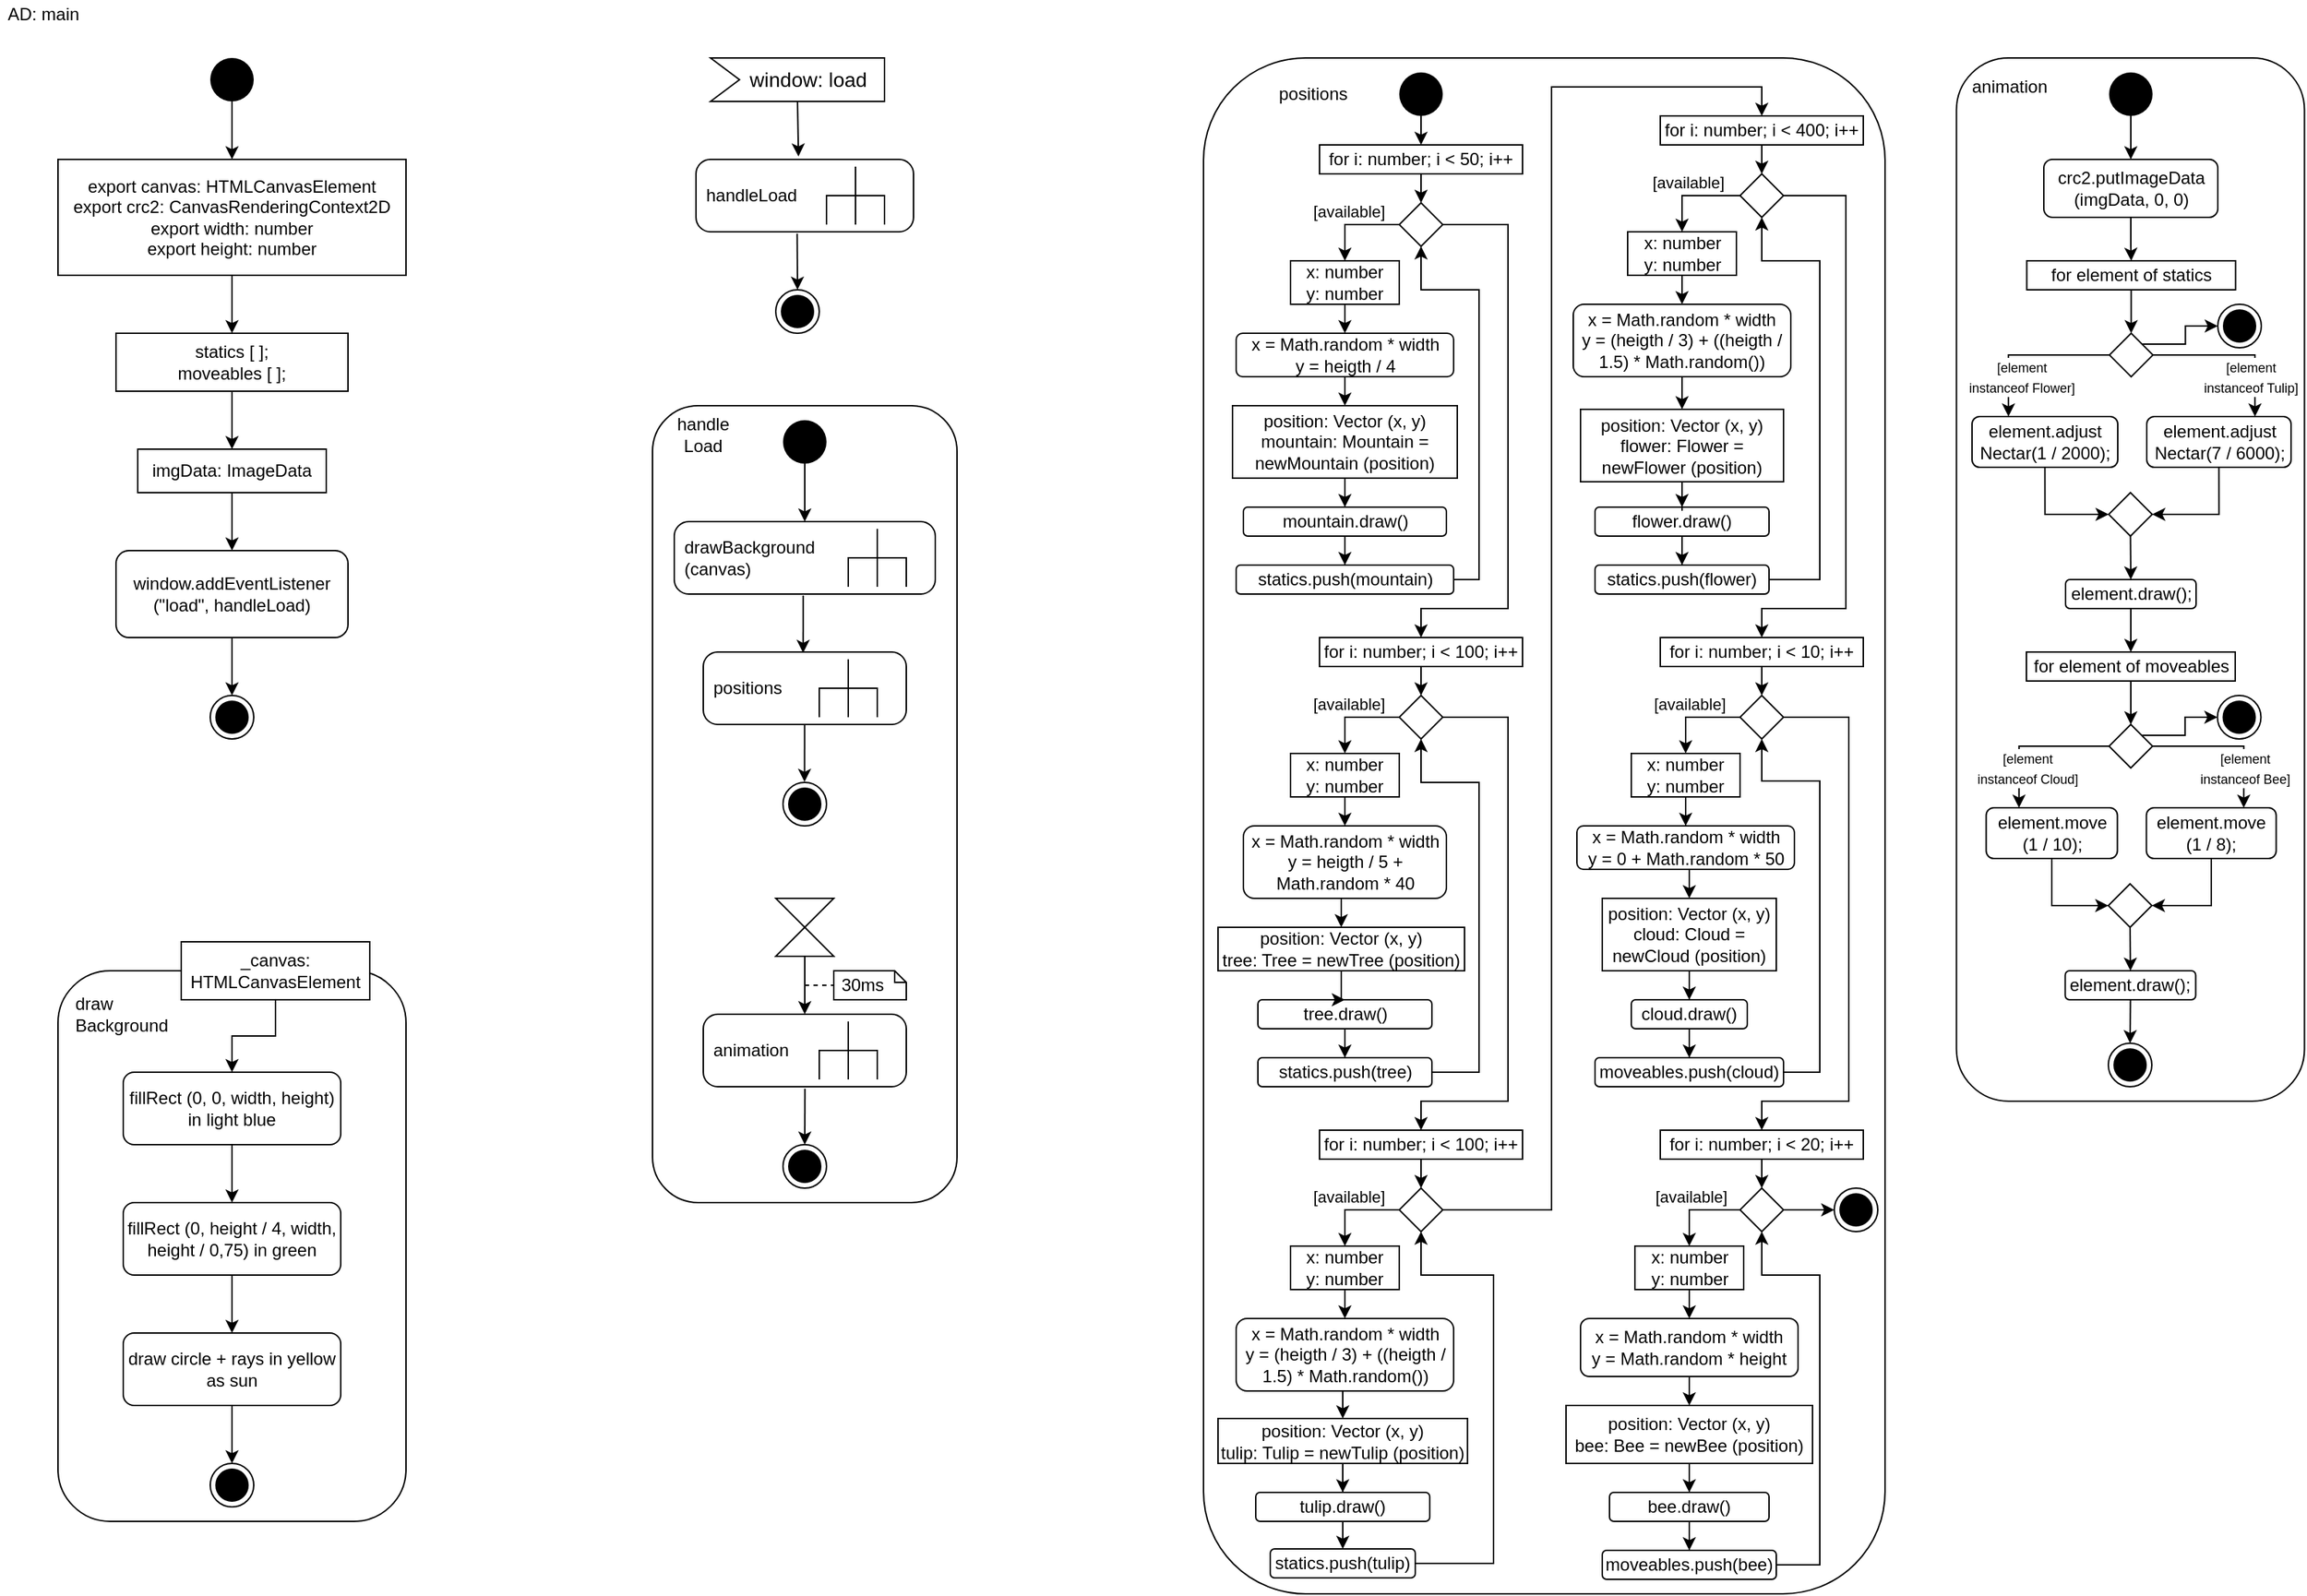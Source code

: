 <mxfile version="14.5.1" type="device"><diagram id="Q6e2PCBhqU5cUqCVWgsQ" name="AD: main"><mxGraphModel dx="2528" dy="1184" grid="1" gridSize="10" guides="1" tooltips="1" connect="1" arrows="1" fold="1" page="1" pageScale="1" pageWidth="827" pageHeight="1169" math="0" shadow="0"><root><mxCell id="0"/><mxCell id="1" parent="0"/><mxCell id="smz2KK4vmVbfkufSguWA-39" value="" style="rounded=1;whiteSpace=wrap;html=1;" parent="1" vertex="1"><mxGeometry x="80" y="710" width="240" height="380" as="geometry"/></mxCell><mxCell id="smz2KK4vmVbfkufSguWA-35" value="" style="rounded=1;whiteSpace=wrap;html=1;" parent="1" vertex="1"><mxGeometry x="490" y="320" width="210" height="550" as="geometry"/></mxCell><mxCell id="smz2KK4vmVbfkufSguWA-4" style="edgeStyle=orthogonalEdgeStyle;rounded=0;orthogonalLoop=1;jettySize=auto;html=1;exitX=0;exitY=0;exitDx=60;exitDy=30;exitPerimeter=0;entryX=0.471;entryY=-0.04;entryDx=0;entryDy=0;entryPerimeter=0;" parent="1" source="smz2KK4vmVbfkufSguWA-1" target="smz2KK4vmVbfkufSguWA-3" edge="1"><mxGeometry relative="1" as="geometry"/></mxCell><mxCell id="smz2KK4vmVbfkufSguWA-1" value="window: load" style="html=1;shape=mxgraph.infographic.ribbonSimple;notch1=20;notch2=0;align=center;verticalAlign=middle;fontSize=14;fontStyle=0;fillColor=#FFFFFF;flipH=0;spacingRight=0;spacingLeft=14;" parent="1" vertex="1"><mxGeometry x="530" y="80" width="120" height="30" as="geometry"/></mxCell><mxCell id="smz2KK4vmVbfkufSguWA-2" value="AD: main" style="text;html=1;strokeColor=none;fillColor=none;align=center;verticalAlign=middle;whiteSpace=wrap;rounded=0;" parent="1" vertex="1"><mxGeometry x="40" y="40" width="60" height="20" as="geometry"/></mxCell><mxCell id="smz2KK4vmVbfkufSguWA-3" value="handleLoad" style="shape=mxgraph.uml25.behaviorAction;html=1;rounded=1;absoluteArcSize=1;arcSize=10;align=left;spacingLeft=5;" parent="1" vertex="1"><mxGeometry x="520" y="150" width="150" height="50" as="geometry"/></mxCell><mxCell id="smz2KK4vmVbfkufSguWA-5" value="" style="ellipse;html=1;shape=endState;fillColor=#000000;strokeColor=#000000;" parent="1" vertex="1"><mxGeometry x="575" y="240" width="30" height="30" as="geometry"/></mxCell><mxCell id="smz2KK4vmVbfkufSguWA-10" style="edgeStyle=orthogonalEdgeStyle;rounded=0;orthogonalLoop=1;jettySize=auto;html=1;exitX=0.5;exitY=1;exitDx=0;exitDy=0;" parent="1" source="smz2KK4vmVbfkufSguWA-6" target="smz2KK4vmVbfkufSguWA-9" edge="1"><mxGeometry relative="1" as="geometry"/></mxCell><mxCell id="smz2KK4vmVbfkufSguWA-6" value="" style="ellipse;fillColor=#000000;strokeColor=none;" parent="1" vertex="1"><mxGeometry x="185" y="80" width="30" height="30" as="geometry"/></mxCell><mxCell id="smz2KK4vmVbfkufSguWA-7" value="" style="ellipse;html=1;shape=endState;fillColor=#000000;strokeColor=#000000;" parent="1" vertex="1"><mxGeometry x="580" y="580" width="30" height="30" as="geometry"/></mxCell><mxCell id="smz2KK4vmVbfkufSguWA-8" value="" style="endArrow=classic;html=1;exitX=0.465;exitY=1.024;exitDx=0;exitDy=0;exitPerimeter=0;entryX=0.5;entryY=0;entryDx=0;entryDy=0;" parent="1" source="smz2KK4vmVbfkufSguWA-3" target="smz2KK4vmVbfkufSguWA-5" edge="1"><mxGeometry width="50" height="50" relative="1" as="geometry"><mxPoint x="580" y="310" as="sourcePoint"/><mxPoint x="630" y="260" as="targetPoint"/></mxGeometry></mxCell><mxCell id="smz2KK4vmVbfkufSguWA-12" style="edgeStyle=orthogonalEdgeStyle;rounded=0;orthogonalLoop=1;jettySize=auto;html=1;exitX=0.5;exitY=1;exitDx=0;exitDy=0;entryX=0.5;entryY=0;entryDx=0;entryDy=0;" parent="1" source="smz2KK4vmVbfkufSguWA-9" target="smz2KK4vmVbfkufSguWA-11" edge="1"><mxGeometry relative="1" as="geometry"/></mxCell><mxCell id="smz2KK4vmVbfkufSguWA-9" value="export canvas: HTMLCanvasElement&lt;br&gt;export crc2:&amp;nbsp;CanvasRenderingContext2D&lt;br&gt;export width: number&lt;br&gt;export height: number" style="rounded=0;whiteSpace=wrap;html=1;" parent="1" vertex="1"><mxGeometry x="80" y="150" width="240" height="80" as="geometry"/></mxCell><mxCell id="smz2KK4vmVbfkufSguWA-14" style="edgeStyle=orthogonalEdgeStyle;rounded=0;orthogonalLoop=1;jettySize=auto;html=1;exitX=0.5;exitY=1;exitDx=0;exitDy=0;" parent="1" source="smz2KK4vmVbfkufSguWA-11" target="smz2KK4vmVbfkufSguWA-13" edge="1"><mxGeometry relative="1" as="geometry"/></mxCell><mxCell id="smz2KK4vmVbfkufSguWA-11" value="statics [ ];&lt;br&gt;moveables [ ];" style="rounded=0;whiteSpace=wrap;html=1;" parent="1" vertex="1"><mxGeometry x="120" y="270" width="160" height="40" as="geometry"/></mxCell><mxCell id="smz2KK4vmVbfkufSguWA-16" style="edgeStyle=orthogonalEdgeStyle;rounded=0;orthogonalLoop=1;jettySize=auto;html=1;exitX=0.5;exitY=1;exitDx=0;exitDy=0;entryX=0.5;entryY=0;entryDx=0;entryDy=0;" parent="1" source="smz2KK4vmVbfkufSguWA-13" target="smz2KK4vmVbfkufSguWA-15" edge="1"><mxGeometry relative="1" as="geometry"/></mxCell><mxCell id="smz2KK4vmVbfkufSguWA-13" value="imgData: ImageData" style="rounded=0;whiteSpace=wrap;html=1;" parent="1" vertex="1"><mxGeometry x="135" y="350" width="130" height="30" as="geometry"/></mxCell><mxCell id="smz2KK4vmVbfkufSguWA-18" style="edgeStyle=orthogonalEdgeStyle;rounded=0;orthogonalLoop=1;jettySize=auto;html=1;exitX=0.5;exitY=1;exitDx=0;exitDy=0;entryX=0.5;entryY=0;entryDx=0;entryDy=0;" parent="1" source="smz2KK4vmVbfkufSguWA-15" target="smz2KK4vmVbfkufSguWA-17" edge="1"><mxGeometry relative="1" as="geometry"/></mxCell><mxCell id="smz2KK4vmVbfkufSguWA-15" value="window.addEventListener &lt;br&gt;(&quot;load&quot;, handleLoad)" style="rounded=1;whiteSpace=wrap;html=1;" parent="1" vertex="1"><mxGeometry x="120" y="420" width="160" height="60" as="geometry"/></mxCell><mxCell id="smz2KK4vmVbfkufSguWA-17" value="" style="ellipse;html=1;shape=endState;fillColor=#000000;strokeColor=#000000;" parent="1" vertex="1"><mxGeometry x="185" y="520" width="30" height="30" as="geometry"/></mxCell><mxCell id="smz2KK4vmVbfkufSguWA-21" style="edgeStyle=orthogonalEdgeStyle;rounded=0;orthogonalLoop=1;jettySize=auto;html=1;exitX=0.5;exitY=1;exitDx=0;exitDy=0;" parent="1" source="smz2KK4vmVbfkufSguWA-19" target="smz2KK4vmVbfkufSguWA-20" edge="1"><mxGeometry relative="1" as="geometry"/></mxCell><mxCell id="smz2KK4vmVbfkufSguWA-19" value="" style="ellipse;fillColor=#000000;strokeColor=none;" parent="1" vertex="1"><mxGeometry x="580" y="330" width="30" height="30" as="geometry"/></mxCell><mxCell id="smz2KK4vmVbfkufSguWA-20" value="drawBackground&lt;br&gt;(canvas)" style="shape=mxgraph.uml25.behaviorAction;html=1;rounded=1;absoluteArcSize=1;arcSize=10;align=left;spacingLeft=5;" parent="1" vertex="1"><mxGeometry x="505" y="400" width="180" height="50" as="geometry"/></mxCell><mxCell id="smz2KK4vmVbfkufSguWA-22" value="positions" style="shape=mxgraph.uml25.behaviorAction;html=1;rounded=1;absoluteArcSize=1;arcSize=10;align=left;spacingLeft=5;" parent="1" vertex="1"><mxGeometry x="525" y="490" width="140" height="50" as="geometry"/></mxCell><mxCell id="smz2KK4vmVbfkufSguWA-23" value="" style="endArrow=classic;html=1;exitX=0.494;exitY=1.02;exitDx=0;exitDy=0;exitPerimeter=0;entryX=0.492;entryY=0.013;entryDx=0;entryDy=0;entryPerimeter=0;" parent="1" source="smz2KK4vmVbfkufSguWA-20" target="smz2KK4vmVbfkufSguWA-22" edge="1"><mxGeometry width="50" height="50" relative="1" as="geometry"><mxPoint x="594.33" y="465" as="sourcePoint"/><mxPoint x="594.33" y="485" as="targetPoint"/></mxGeometry></mxCell><mxCell id="smz2KK4vmVbfkufSguWA-25" value="" style="endArrow=classic;html=1;exitX=0.494;exitY=1.02;exitDx=0;exitDy=0;exitPerimeter=0;entryX=0.492;entryY=0.013;entryDx=0;entryDy=0;entryPerimeter=0;" parent="1" edge="1"><mxGeometry width="50" height="50" relative="1" as="geometry"><mxPoint x="594.88" y="540" as="sourcePoint"/><mxPoint x="594.84" y="579.65" as="targetPoint"/></mxGeometry></mxCell><mxCell id="smz2KK4vmVbfkufSguWA-28" style="edgeStyle=orthogonalEdgeStyle;rounded=0;orthogonalLoop=1;jettySize=auto;html=1;exitX=0.5;exitY=1;exitDx=0;exitDy=0;" parent="1" source="smz2KK4vmVbfkufSguWA-26" target="smz2KK4vmVbfkufSguWA-27" edge="1"><mxGeometry relative="1" as="geometry"/></mxCell><mxCell id="smz2KK4vmVbfkufSguWA-26" value="" style="shape=collate;whiteSpace=wrap;html=1;" parent="1" vertex="1"><mxGeometry x="575" y="660" width="40" height="40" as="geometry"/></mxCell><mxCell id="smz2KK4vmVbfkufSguWA-27" value="animation" style="shape=mxgraph.uml25.behaviorAction;html=1;rounded=1;absoluteArcSize=1;arcSize=10;align=left;spacingLeft=5;" parent="1" vertex="1"><mxGeometry x="525" y="740" width="140" height="50" as="geometry"/></mxCell><mxCell id="smz2KK4vmVbfkufSguWA-29" value="" style="shape=note2;boundedLbl=1;whiteSpace=wrap;html=1;size=8;verticalAlign=top;align=center;" parent="1" vertex="1"><mxGeometry x="615" y="710" width="50" height="20" as="geometry"/></mxCell><mxCell id="smz2KK4vmVbfkufSguWA-31" value="30ms" style="text;html=1;strokeColor=none;fillColor=none;align=center;verticalAlign=middle;whiteSpace=wrap;rounded=0;" parent="1" vertex="1"><mxGeometry x="615" y="710" width="40" height="20" as="geometry"/></mxCell><mxCell id="smz2KK4vmVbfkufSguWA-32" value="" style="endArrow=none;dashed=1;html=1;entryX=0;entryY=0.5;entryDx=0;entryDy=0;" parent="1" target="smz2KK4vmVbfkufSguWA-31" edge="1"><mxGeometry width="50" height="50" relative="1" as="geometry"><mxPoint x="595" y="720" as="sourcePoint"/><mxPoint x="675" y="760" as="targetPoint"/></mxGeometry></mxCell><mxCell id="smz2KK4vmVbfkufSguWA-33" value="" style="ellipse;html=1;shape=endState;fillColor=#000000;strokeColor=#000000;" parent="1" vertex="1"><mxGeometry x="580" y="830" width="30" height="30" as="geometry"/></mxCell><mxCell id="smz2KK4vmVbfkufSguWA-34" value="" style="endArrow=classic;html=1;entryX=0.5;entryY=0;entryDx=0;entryDy=0;exitX=0.501;exitY=1.028;exitDx=0;exitDy=0;exitPerimeter=0;" parent="1" source="smz2KK4vmVbfkufSguWA-27" target="smz2KK4vmVbfkufSguWA-33" edge="1"><mxGeometry width="50" height="50" relative="1" as="geometry"><mxPoint x="620" y="820" as="sourcePoint"/><mxPoint x="670" y="770" as="targetPoint"/></mxGeometry></mxCell><mxCell id="smz2KK4vmVbfkufSguWA-36" value="handle&lt;br&gt;Load" style="text;html=1;strokeColor=none;fillColor=none;align=center;verticalAlign=middle;whiteSpace=wrap;rounded=0;" parent="1" vertex="1"><mxGeometry x="505" y="330" width="40" height="20" as="geometry"/></mxCell><mxCell id="smz2KK4vmVbfkufSguWA-46" style="edgeStyle=orthogonalEdgeStyle;rounded=0;orthogonalLoop=1;jettySize=auto;html=1;exitX=0.5;exitY=1;exitDx=0;exitDy=0;entryX=0.5;entryY=0;entryDx=0;entryDy=0;" parent="1" source="smz2KK4vmVbfkufSguWA-37" target="smz2KK4vmVbfkufSguWA-43" edge="1"><mxGeometry relative="1" as="geometry"/></mxCell><mxCell id="smz2KK4vmVbfkufSguWA-37" value="_canvas: HTMLCanvasElement" style="rounded=0;whiteSpace=wrap;html=1;" parent="1" vertex="1"><mxGeometry x="165" y="690" width="130" height="40" as="geometry"/></mxCell><mxCell id="smz2KK4vmVbfkufSguWA-40" value="draw&lt;br&gt;Background" style="text;html=1;strokeColor=none;fillColor=none;align=left;verticalAlign=middle;whiteSpace=wrap;rounded=0;" parent="1" vertex="1"><mxGeometry x="90" y="730" width="40" height="20" as="geometry"/></mxCell><mxCell id="smz2KK4vmVbfkufSguWA-42" style="edgeStyle=orthogonalEdgeStyle;rounded=0;orthogonalLoop=1;jettySize=auto;html=1;exitX=0.5;exitY=1;exitDx=0;exitDy=0;" parent="1" source="smz2KK4vmVbfkufSguWA-40" target="smz2KK4vmVbfkufSguWA-40" edge="1"><mxGeometry relative="1" as="geometry"/></mxCell><mxCell id="smz2KK4vmVbfkufSguWA-47" style="edgeStyle=orthogonalEdgeStyle;rounded=0;orthogonalLoop=1;jettySize=auto;html=1;exitX=0.5;exitY=1;exitDx=0;exitDy=0;" parent="1" source="smz2KK4vmVbfkufSguWA-43" target="smz2KK4vmVbfkufSguWA-44" edge="1"><mxGeometry relative="1" as="geometry"/></mxCell><mxCell id="smz2KK4vmVbfkufSguWA-43" value="fillRect (0, 0, width, height) in light blue" style="rounded=1;whiteSpace=wrap;html=1;" parent="1" vertex="1"><mxGeometry x="125" y="780" width="150" height="50" as="geometry"/></mxCell><mxCell id="smz2KK4vmVbfkufSguWA-48" style="edgeStyle=orthogonalEdgeStyle;rounded=0;orthogonalLoop=1;jettySize=auto;html=1;exitX=0.5;exitY=1;exitDx=0;exitDy=0;" parent="1" source="smz2KK4vmVbfkufSguWA-44" target="smz2KK4vmVbfkufSguWA-45" edge="1"><mxGeometry relative="1" as="geometry"/></mxCell><mxCell id="smz2KK4vmVbfkufSguWA-44" value="fillRect (0, height / 4, width, height / 0,75) in green" style="rounded=1;whiteSpace=wrap;html=1;" parent="1" vertex="1"><mxGeometry x="125" y="870" width="150" height="50" as="geometry"/></mxCell><mxCell id="smz2KK4vmVbfkufSguWA-50" style="edgeStyle=orthogonalEdgeStyle;rounded=0;orthogonalLoop=1;jettySize=auto;html=1;exitX=0.5;exitY=1;exitDx=0;exitDy=0;entryX=0.5;entryY=0;entryDx=0;entryDy=0;" parent="1" source="smz2KK4vmVbfkufSguWA-45" target="smz2KK4vmVbfkufSguWA-49" edge="1"><mxGeometry relative="1" as="geometry"/></mxCell><mxCell id="smz2KK4vmVbfkufSguWA-45" value="draw circle + rays in yellow as sun" style="rounded=1;whiteSpace=wrap;html=1;" parent="1" vertex="1"><mxGeometry x="125" y="960" width="150" height="50" as="geometry"/></mxCell><mxCell id="smz2KK4vmVbfkufSguWA-49" value="" style="ellipse;html=1;shape=endState;fillColor=#000000;strokeColor=#000000;" parent="1" vertex="1"><mxGeometry x="185" y="1050" width="30" height="30" as="geometry"/></mxCell><mxCell id="smz2KK4vmVbfkufSguWA-51" value="" style="rounded=1;whiteSpace=wrap;html=1;fillColor=none;" parent="1" vertex="1"><mxGeometry x="870" y="80" width="470" height="1060" as="geometry"/></mxCell><mxCell id="smz2KK4vmVbfkufSguWA-52" value="positions" style="text;html=1;strokeColor=none;fillColor=none;align=left;verticalAlign=middle;whiteSpace=wrap;rounded=0;" parent="1" vertex="1"><mxGeometry x="920" y="95" width="40" height="20" as="geometry"/></mxCell><mxCell id="smz2KK4vmVbfkufSguWA-55" style="edgeStyle=orthogonalEdgeStyle;rounded=0;orthogonalLoop=1;jettySize=auto;html=1;exitX=0.5;exitY=1;exitDx=0;exitDy=0;entryX=0.5;entryY=0;entryDx=0;entryDy=0;" parent="1" source="smz2KK4vmVbfkufSguWA-53" target="smz2KK4vmVbfkufSguWA-54" edge="1"><mxGeometry relative="1" as="geometry"/></mxCell><mxCell id="smz2KK4vmVbfkufSguWA-53" value="" style="ellipse;fillColor=#000000;strokeColor=none;" parent="1" vertex="1"><mxGeometry x="1005" y="90" width="30" height="30" as="geometry"/></mxCell><mxCell id="UtF0NxeC6LpJvILBJl8p-18" style="edgeStyle=orthogonalEdgeStyle;rounded=0;orthogonalLoop=1;jettySize=auto;html=1;exitX=0.5;exitY=1;exitDx=0;exitDy=0;entryX=0.5;entryY=0;entryDx=0;entryDy=0;" parent="1" source="smz2KK4vmVbfkufSguWA-54" target="UtF0NxeC6LpJvILBJl8p-17" edge="1"><mxGeometry relative="1" as="geometry"/></mxCell><mxCell id="smz2KK4vmVbfkufSguWA-54" value="for i: number; i &amp;lt; 50; i++" style="rounded=0;whiteSpace=wrap;html=1;" parent="1" vertex="1"><mxGeometry x="950" y="140" width="140" height="20" as="geometry"/></mxCell><mxCell id="smz2KK4vmVbfkufSguWA-59" style="edgeStyle=orthogonalEdgeStyle;rounded=0;orthogonalLoop=1;jettySize=auto;html=1;exitX=0.5;exitY=1;exitDx=0;exitDy=0;entryX=0.5;entryY=0;entryDx=0;entryDy=0;" parent="1" source="smz2KK4vmVbfkufSguWA-56" target="smz2KK4vmVbfkufSguWA-58" edge="1"><mxGeometry relative="1" as="geometry"/></mxCell><mxCell id="smz2KK4vmVbfkufSguWA-56" value="x: number&lt;br&gt;y: number" style="rounded=0;whiteSpace=wrap;html=1;" parent="1" vertex="1"><mxGeometry x="930" y="220" width="75" height="30" as="geometry"/></mxCell><mxCell id="smz2KK4vmVbfkufSguWA-61" style="edgeStyle=orthogonalEdgeStyle;rounded=0;orthogonalLoop=1;jettySize=auto;html=1;exitX=0.5;exitY=1;exitDx=0;exitDy=0;entryX=0.5;entryY=0;entryDx=0;entryDy=0;" parent="1" source="smz2KK4vmVbfkufSguWA-58" target="smz2KK4vmVbfkufSguWA-60" edge="1"><mxGeometry relative="1" as="geometry"/></mxCell><mxCell id="smz2KK4vmVbfkufSguWA-58" value="x = Math.random * width&lt;br&gt;y = heigth / 4" style="rounded=1;whiteSpace=wrap;html=1;" parent="1" vertex="1"><mxGeometry x="892.5" y="270" width="150" height="30" as="geometry"/></mxCell><mxCell id="smz2KK4vmVbfkufSguWA-63" style="edgeStyle=orthogonalEdgeStyle;rounded=0;orthogonalLoop=1;jettySize=auto;html=1;exitX=0.5;exitY=1;exitDx=0;exitDy=0;" parent="1" source="smz2KK4vmVbfkufSguWA-60" target="smz2KK4vmVbfkufSguWA-62" edge="1"><mxGeometry relative="1" as="geometry"/></mxCell><mxCell id="smz2KK4vmVbfkufSguWA-60" value="position: Vector (x, y)&lt;br&gt;mountain: Mountain = newMountain (position)" style="rounded=0;whiteSpace=wrap;html=1;" parent="1" vertex="1"><mxGeometry x="890" y="320" width="155" height="50" as="geometry"/></mxCell><mxCell id="smz2KK4vmVbfkufSguWA-65" style="edgeStyle=orthogonalEdgeStyle;rounded=0;orthogonalLoop=1;jettySize=auto;html=1;exitX=0.5;exitY=1;exitDx=0;exitDy=0;" parent="1" source="smz2KK4vmVbfkufSguWA-62" target="smz2KK4vmVbfkufSguWA-64" edge="1"><mxGeometry relative="1" as="geometry"/></mxCell><mxCell id="smz2KK4vmVbfkufSguWA-62" value="mountain.draw()" style="rounded=1;whiteSpace=wrap;html=1;fillColor=none;" parent="1" vertex="1"><mxGeometry x="897.5" y="390" width="140" height="20" as="geometry"/></mxCell><mxCell id="UtF0NxeC6LpJvILBJl8p-21" style="edgeStyle=orthogonalEdgeStyle;rounded=0;orthogonalLoop=1;jettySize=auto;html=1;exitX=1;exitY=0.5;exitDx=0;exitDy=0;entryX=0.5;entryY=1;entryDx=0;entryDy=0;" parent="1" source="smz2KK4vmVbfkufSguWA-64" target="UtF0NxeC6LpJvILBJl8p-17" edge="1"><mxGeometry relative="1" as="geometry"><Array as="points"><mxPoint x="1060" y="440"/><mxPoint x="1060" y="240"/><mxPoint x="1020" y="240"/></Array></mxGeometry></mxCell><mxCell id="smz2KK4vmVbfkufSguWA-64" value="statics.push(mountain)" style="rounded=1;whiteSpace=wrap;html=1;fillColor=none;" parent="1" vertex="1"><mxGeometry x="892.5" y="430" width="150" height="20" as="geometry"/></mxCell><mxCell id="smz2KK4vmVbfkufSguWA-66" value="" style="rounded=1;whiteSpace=wrap;html=1;fillColor=none;" parent="1" vertex="1"><mxGeometry x="1389.25" y="80" width="240" height="720" as="geometry"/></mxCell><mxCell id="smz2KK4vmVbfkufSguWA-67" value="animation" style="text;html=1;strokeColor=none;fillColor=none;align=left;verticalAlign=middle;whiteSpace=wrap;rounded=0;" parent="1" vertex="1"><mxGeometry x="1397.75" y="90" width="40" height="20" as="geometry"/></mxCell><mxCell id="smz2KK4vmVbfkufSguWA-70" style="edgeStyle=orthogonalEdgeStyle;rounded=0;orthogonalLoop=1;jettySize=auto;html=1;exitX=0.5;exitY=1;exitDx=0;exitDy=0;entryX=0.5;entryY=0;entryDx=0;entryDy=0;" parent="1" source="smz2KK4vmVbfkufSguWA-68" target="smz2KK4vmVbfkufSguWA-69" edge="1"><mxGeometry relative="1" as="geometry"/></mxCell><mxCell id="smz2KK4vmVbfkufSguWA-68" value="" style="ellipse;fillColor=#000000;strokeColor=none;" parent="1" vertex="1"><mxGeometry x="1494.5" y="90" width="30" height="30" as="geometry"/></mxCell><mxCell id="smz2KK4vmVbfkufSguWA-72" style="edgeStyle=orthogonalEdgeStyle;rounded=0;orthogonalLoop=1;jettySize=auto;html=1;exitX=0.5;exitY=1;exitDx=0;exitDy=0;" parent="1" source="smz2KK4vmVbfkufSguWA-69" target="smz2KK4vmVbfkufSguWA-71" edge="1"><mxGeometry relative="1" as="geometry"/></mxCell><mxCell id="smz2KK4vmVbfkufSguWA-69" value="crc2.putImageData (imgData, 0, 0)" style="rounded=1;whiteSpace=wrap;html=1;fillColor=none;" parent="1" vertex="1"><mxGeometry x="1449.5" y="150" width="120" height="40" as="geometry"/></mxCell><mxCell id="UtF0NxeC6LpJvILBJl8p-5" style="edgeStyle=orthogonalEdgeStyle;rounded=0;orthogonalLoop=1;jettySize=auto;html=1;exitX=0.5;exitY=1;exitDx=0;exitDy=0;entryX=0.5;entryY=0;entryDx=0;entryDy=0;" parent="1" source="smz2KK4vmVbfkufSguWA-71" target="UtF0NxeC6LpJvILBJl8p-4" edge="1"><mxGeometry relative="1" as="geometry"/></mxCell><mxCell id="smz2KK4vmVbfkufSguWA-71" value="for element of statics" style="rounded=0;whiteSpace=wrap;html=1;fillColor=none;" parent="1" vertex="1"><mxGeometry x="1437.75" y="220" width="144" height="20" as="geometry"/></mxCell><mxCell id="UtF0NxeC6LpJvILBJl8p-13" style="edgeStyle=orthogonalEdgeStyle;rounded=0;orthogonalLoop=1;jettySize=auto;html=1;exitX=0.5;exitY=1;exitDx=0;exitDy=0;entryX=0.5;entryY=0;entryDx=0;entryDy=0;" parent="1" source="smz2KK4vmVbfkufSguWA-73" target="smz2KK4vmVbfkufSguWA-98" edge="1"><mxGeometry relative="1" as="geometry"/></mxCell><mxCell id="smz2KK4vmVbfkufSguWA-73" value="" style="rhombus;fillColor=none;" parent="1" vertex="1"><mxGeometry x="1494.25" y="380" width="30" height="30" as="geometry"/></mxCell><mxCell id="UtF0NxeC6LpJvILBJl8p-11" style="edgeStyle=orthogonalEdgeStyle;rounded=0;orthogonalLoop=1;jettySize=auto;html=1;exitX=0.5;exitY=1;exitDx=0;exitDy=0;entryX=0;entryY=0.5;entryDx=0;entryDy=0;" parent="1" source="smz2KK4vmVbfkufSguWA-75" target="smz2KK4vmVbfkufSguWA-73" edge="1"><mxGeometry relative="1" as="geometry"/></mxCell><mxCell id="smz2KK4vmVbfkufSguWA-75" value="element.adjust&lt;br&gt;Nectar(1 / 2000);" style="rounded=1;whiteSpace=wrap;html=1;fillColor=none;" parent="1" vertex="1"><mxGeometry x="1400" y="327.5" width="100.5" height="35" as="geometry"/></mxCell><mxCell id="UtF0NxeC6LpJvILBJl8p-14" style="edgeStyle=orthogonalEdgeStyle;rounded=0;orthogonalLoop=1;jettySize=auto;html=1;exitX=0.5;exitY=1;exitDx=0;exitDy=0;entryX=0.5;entryY=0;entryDx=0;entryDy=0;" parent="1" source="smz2KK4vmVbfkufSguWA-98" target="dn-K83JDK02GRbPrO5Cc-2" edge="1"><mxGeometry relative="1" as="geometry"><mxPoint x="1509" y="480" as="targetPoint"/></mxGeometry></mxCell><mxCell id="smz2KK4vmVbfkufSguWA-98" value="element.draw();" style="rounded=1;whiteSpace=wrap;html=1;fillColor=none;" parent="1" vertex="1"><mxGeometry x="1464.5" y="440" width="90" height="20" as="geometry"/></mxCell><mxCell id="UtF0NxeC6LpJvILBJl8p-28" style="edgeStyle=orthogonalEdgeStyle;rounded=0;orthogonalLoop=1;jettySize=auto;html=1;exitX=0.5;exitY=1;exitDx=0;exitDy=0;entryX=0.5;entryY=0;entryDx=0;entryDy=0;" parent="1" source="smz2KK4vmVbfkufSguWA-108" target="UtF0NxeC6LpJvILBJl8p-27" edge="1"><mxGeometry relative="1" as="geometry"/></mxCell><mxCell id="smz2KK4vmVbfkufSguWA-108" value="for i: number; i &amp;lt; 100; i++" style="rounded=0;whiteSpace=wrap;html=1;" parent="1" vertex="1"><mxGeometry x="950" y="480" width="140" height="20" as="geometry"/></mxCell><mxCell id="smz2KK4vmVbfkufSguWA-109" style="edgeStyle=orthogonalEdgeStyle;rounded=0;orthogonalLoop=1;jettySize=auto;html=1;exitX=0.5;exitY=1;exitDx=0;exitDy=0;entryX=0.5;entryY=0;entryDx=0;entryDy=0;" parent="1" source="smz2KK4vmVbfkufSguWA-110" target="smz2KK4vmVbfkufSguWA-112" edge="1"><mxGeometry relative="1" as="geometry"/></mxCell><mxCell id="smz2KK4vmVbfkufSguWA-110" value="x: number&lt;br&gt;y: number" style="rounded=0;whiteSpace=wrap;html=1;" parent="1" vertex="1"><mxGeometry x="930" y="560" width="75" height="30" as="geometry"/></mxCell><mxCell id="smz2KK4vmVbfkufSguWA-111" style="edgeStyle=orthogonalEdgeStyle;rounded=0;orthogonalLoop=1;jettySize=auto;html=1;exitX=0.5;exitY=1;exitDx=0;exitDy=0;entryX=0.5;entryY=0;entryDx=0;entryDy=0;" parent="1" source="smz2KK4vmVbfkufSguWA-112" target="smz2KK4vmVbfkufSguWA-114" edge="1"><mxGeometry relative="1" as="geometry"/></mxCell><mxCell id="smz2KK4vmVbfkufSguWA-112" value="x = Math.random * width&lt;br&gt;y = heigth / 5 + &lt;br&gt;Math.random * 40" style="rounded=1;whiteSpace=wrap;html=1;" parent="1" vertex="1"><mxGeometry x="897.5" y="610" width="140" height="50" as="geometry"/></mxCell><mxCell id="smz2KK4vmVbfkufSguWA-113" style="edgeStyle=orthogonalEdgeStyle;rounded=0;orthogonalLoop=1;jettySize=auto;html=1;exitX=0.5;exitY=1;exitDx=0;exitDy=0;" parent="1" source="smz2KK4vmVbfkufSguWA-114" target="smz2KK4vmVbfkufSguWA-116" edge="1"><mxGeometry relative="1" as="geometry"/></mxCell><mxCell id="smz2KK4vmVbfkufSguWA-114" value="position: Vector (x, y)&lt;br&gt;tree: Tree = newTree (position)" style="rounded=0;whiteSpace=wrap;html=1;" parent="1" vertex="1"><mxGeometry x="880" y="680" width="170" height="30" as="geometry"/></mxCell><mxCell id="smz2KK4vmVbfkufSguWA-115" style="edgeStyle=orthogonalEdgeStyle;rounded=0;orthogonalLoop=1;jettySize=auto;html=1;exitX=0.5;exitY=1;exitDx=0;exitDy=0;" parent="1" source="smz2KK4vmVbfkufSguWA-116" target="smz2KK4vmVbfkufSguWA-117" edge="1"><mxGeometry relative="1" as="geometry"/></mxCell><mxCell id="smz2KK4vmVbfkufSguWA-116" value="tree.draw()" style="rounded=1;whiteSpace=wrap;html=1;fillColor=none;" parent="1" vertex="1"><mxGeometry x="907.5" y="730" width="120" height="20" as="geometry"/></mxCell><mxCell id="smz2KK4vmVbfkufSguWA-117" value="statics.push(tree)" style="rounded=1;whiteSpace=wrap;html=1;fillColor=none;" parent="1" vertex="1"><mxGeometry x="907.5" y="770" width="120" height="20" as="geometry"/></mxCell><mxCell id="UtF0NxeC6LpJvILBJl8p-62" style="edgeStyle=orthogonalEdgeStyle;rounded=0;orthogonalLoop=1;jettySize=auto;html=1;exitX=0.5;exitY=1;exitDx=0;exitDy=0;entryX=0.5;entryY=0;entryDx=0;entryDy=0;" parent="1" source="smz2KK4vmVbfkufSguWA-119" target="UtF0NxeC6LpJvILBJl8p-61" edge="1"><mxGeometry relative="1" as="geometry"/></mxCell><mxCell id="smz2KK4vmVbfkufSguWA-119" value="for i: number; i &amp;lt; 10; i++" style="rounded=0;whiteSpace=wrap;html=1;" parent="1" vertex="1"><mxGeometry x="1185" y="480" width="140" height="20" as="geometry"/></mxCell><mxCell id="UtF0NxeC6LpJvILBJl8p-64" style="edgeStyle=orthogonalEdgeStyle;rounded=0;orthogonalLoop=1;jettySize=auto;html=1;exitX=0.5;exitY=1;exitDx=0;exitDy=0;" parent="1" source="smz2KK4vmVbfkufSguWA-121" target="smz2KK4vmVbfkufSguWA-123" edge="1"><mxGeometry relative="1" as="geometry"/></mxCell><mxCell id="smz2KK4vmVbfkufSguWA-121" value="x: number&lt;br&gt;y: number" style="rounded=0;whiteSpace=wrap;html=1;" parent="1" vertex="1"><mxGeometry x="1165" y="560" width="75" height="30" as="geometry"/></mxCell><mxCell id="smz2KK4vmVbfkufSguWA-122" style="edgeStyle=orthogonalEdgeStyle;rounded=0;orthogonalLoop=1;jettySize=auto;html=1;exitX=0.5;exitY=1;exitDx=0;exitDy=0;entryX=0.5;entryY=0;entryDx=0;entryDy=0;" parent="1" source="smz2KK4vmVbfkufSguWA-123" target="smz2KK4vmVbfkufSguWA-125" edge="1"><mxGeometry relative="1" as="geometry"/></mxCell><mxCell id="smz2KK4vmVbfkufSguWA-123" value="x = Math.random * width&lt;br&gt;y = 0 + Math.random * 50" style="rounded=1;whiteSpace=wrap;html=1;" parent="1" vertex="1"><mxGeometry x="1127.5" y="610" width="150" height="30" as="geometry"/></mxCell><mxCell id="smz2KK4vmVbfkufSguWA-124" style="edgeStyle=orthogonalEdgeStyle;rounded=0;orthogonalLoop=1;jettySize=auto;html=1;exitX=0.5;exitY=1;exitDx=0;exitDy=0;" parent="1" source="smz2KK4vmVbfkufSguWA-125" target="smz2KK4vmVbfkufSguWA-127" edge="1"><mxGeometry relative="1" as="geometry"/></mxCell><mxCell id="smz2KK4vmVbfkufSguWA-125" value="position: Vector (x, y)&lt;br&gt;cloud: Cloud = &lt;br&gt;newCloud (position)" style="rounded=0;whiteSpace=wrap;html=1;" parent="1" vertex="1"><mxGeometry x="1145" y="660" width="120" height="50" as="geometry"/></mxCell><mxCell id="smz2KK4vmVbfkufSguWA-126" style="edgeStyle=orthogonalEdgeStyle;rounded=0;orthogonalLoop=1;jettySize=auto;html=1;exitX=0.5;exitY=1;exitDx=0;exitDy=0;" parent="1" source="smz2KK4vmVbfkufSguWA-127" target="smz2KK4vmVbfkufSguWA-128" edge="1"><mxGeometry relative="1" as="geometry"/></mxCell><mxCell id="smz2KK4vmVbfkufSguWA-127" value="cloud.draw()" style="rounded=1;whiteSpace=wrap;html=1;fillColor=none;" parent="1" vertex="1"><mxGeometry x="1165" y="730" width="80" height="20" as="geometry"/></mxCell><mxCell id="smz2KK4vmVbfkufSguWA-128" value="moveables.push(cloud)" style="rounded=1;whiteSpace=wrap;html=1;fillColor=none;" parent="1" vertex="1"><mxGeometry x="1140" y="770" width="130" height="20" as="geometry"/></mxCell><mxCell id="UtF0NxeC6LpJvILBJl8p-55" style="edgeStyle=orthogonalEdgeStyle;rounded=0;orthogonalLoop=1;jettySize=auto;html=1;exitX=0.5;exitY=1;exitDx=0;exitDy=0;entryX=0.5;entryY=0;entryDx=0;entryDy=0;" parent="1" source="smz2KK4vmVbfkufSguWA-154" target="UtF0NxeC6LpJvILBJl8p-54" edge="1"><mxGeometry relative="1" as="geometry"/></mxCell><mxCell id="smz2KK4vmVbfkufSguWA-154" value="for i: number; i &amp;lt; 400; i++" style="rounded=0;whiteSpace=wrap;html=1;" parent="1" vertex="1"><mxGeometry x="1185" y="120" width="140" height="20" as="geometry"/></mxCell><mxCell id="UtF0NxeC6LpJvILBJl8p-56" style="edgeStyle=orthogonalEdgeStyle;rounded=0;orthogonalLoop=1;jettySize=auto;html=1;exitX=0.5;exitY=1;exitDx=0;exitDy=0;entryX=0.5;entryY=0;entryDx=0;entryDy=0;" parent="1" source="smz2KK4vmVbfkufSguWA-156" target="smz2KK4vmVbfkufSguWA-158" edge="1"><mxGeometry relative="1" as="geometry"/></mxCell><mxCell id="smz2KK4vmVbfkufSguWA-156" value="x: number&lt;br&gt;y: number" style="rounded=0;whiteSpace=wrap;html=1;" parent="1" vertex="1"><mxGeometry x="1162.5" y="200" width="75" height="30" as="geometry"/></mxCell><mxCell id="smz2KK4vmVbfkufSguWA-157" style="edgeStyle=orthogonalEdgeStyle;rounded=0;orthogonalLoop=1;jettySize=auto;html=1;exitX=0.5;exitY=1;exitDx=0;exitDy=0;entryX=0.5;entryY=0;entryDx=0;entryDy=0;" parent="1" source="smz2KK4vmVbfkufSguWA-158" target="smz2KK4vmVbfkufSguWA-160" edge="1"><mxGeometry relative="1" as="geometry"/></mxCell><mxCell id="smz2KK4vmVbfkufSguWA-158" value="x = Math.random * width&lt;br&gt;y = (heigth / 3) + ((heigth / 1.5) * Math.random())" style="rounded=1;whiteSpace=wrap;html=1;" parent="1" vertex="1"><mxGeometry x="1125" y="250" width="150" height="50" as="geometry"/></mxCell><mxCell id="smz2KK4vmVbfkufSguWA-159" style="edgeStyle=orthogonalEdgeStyle;rounded=0;orthogonalLoop=1;jettySize=auto;html=1;exitX=0.5;exitY=1;exitDx=0;exitDy=0;" parent="1" source="smz2KK4vmVbfkufSguWA-160" target="smz2KK4vmVbfkufSguWA-162" edge="1"><mxGeometry relative="1" as="geometry"/></mxCell><mxCell id="smz2KK4vmVbfkufSguWA-160" value="position: Vector (x, y)&lt;br&gt;flower: Flower = newFlower (position)" style="rounded=0;whiteSpace=wrap;html=1;" parent="1" vertex="1"><mxGeometry x="1130" y="322.5" width="140" height="50" as="geometry"/></mxCell><mxCell id="smz2KK4vmVbfkufSguWA-161" style="edgeStyle=orthogonalEdgeStyle;rounded=0;orthogonalLoop=1;jettySize=auto;html=1;exitX=0.5;exitY=1;exitDx=0;exitDy=0;" parent="1" source="smz2KK4vmVbfkufSguWA-162" target="smz2KK4vmVbfkufSguWA-163" edge="1"><mxGeometry relative="1" as="geometry"/></mxCell><mxCell id="smz2KK4vmVbfkufSguWA-162" value="flower.draw()" style="rounded=1;whiteSpace=wrap;html=1;fillColor=none;" parent="1" vertex="1"><mxGeometry x="1140" y="390" width="120" height="20" as="geometry"/></mxCell><mxCell id="smz2KK4vmVbfkufSguWA-163" value="statics.push(flower)" style="rounded=1;whiteSpace=wrap;html=1;fillColor=none;" parent="1" vertex="1"><mxGeometry x="1140" y="430" width="120" height="20" as="geometry"/></mxCell><mxCell id="UtF0NxeC6LpJvILBJl8p-34" style="edgeStyle=orthogonalEdgeStyle;rounded=0;orthogonalLoop=1;jettySize=auto;html=1;exitX=0.5;exitY=1;exitDx=0;exitDy=0;entryX=0.5;entryY=0;entryDx=0;entryDy=0;" parent="1" source="smz2KK4vmVbfkufSguWA-177" target="UtF0NxeC6LpJvILBJl8p-33" edge="1"><mxGeometry relative="1" as="geometry"/></mxCell><mxCell id="smz2KK4vmVbfkufSguWA-177" value="for i: number; i &amp;lt; 100; i++" style="rounded=0;whiteSpace=wrap;html=1;" parent="1" vertex="1"><mxGeometry x="950" y="820" width="140" height="20" as="geometry"/></mxCell><mxCell id="smz2KK4vmVbfkufSguWA-178" style="edgeStyle=orthogonalEdgeStyle;rounded=0;orthogonalLoop=1;jettySize=auto;html=1;exitX=0.5;exitY=1;exitDx=0;exitDy=0;entryX=0.5;entryY=0;entryDx=0;entryDy=0;" parent="1" source="smz2KK4vmVbfkufSguWA-179" target="smz2KK4vmVbfkufSguWA-181" edge="1"><mxGeometry relative="1" as="geometry"/></mxCell><mxCell id="smz2KK4vmVbfkufSguWA-179" value="x: number&lt;br&gt;y: number" style="rounded=0;whiteSpace=wrap;html=1;" parent="1" vertex="1"><mxGeometry x="930" y="900" width="75" height="30" as="geometry"/></mxCell><mxCell id="smz2KK4vmVbfkufSguWA-180" style="edgeStyle=orthogonalEdgeStyle;rounded=0;orthogonalLoop=1;jettySize=auto;html=1;exitX=0.5;exitY=1;exitDx=0;exitDy=0;entryX=0.5;entryY=0;entryDx=0;entryDy=0;" parent="1" source="smz2KK4vmVbfkufSguWA-181" target="smz2KK4vmVbfkufSguWA-183" edge="1"><mxGeometry relative="1" as="geometry"/></mxCell><mxCell id="smz2KK4vmVbfkufSguWA-181" value="x = Math.random * width&lt;br&gt;y = (heigth / 3) + ((heigth / 1.5) * Math.random())" style="rounded=1;whiteSpace=wrap;html=1;" parent="1" vertex="1"><mxGeometry x="892.5" y="950" width="150" height="50" as="geometry"/></mxCell><mxCell id="smz2KK4vmVbfkufSguWA-182" style="edgeStyle=orthogonalEdgeStyle;rounded=0;orthogonalLoop=1;jettySize=auto;html=1;exitX=0.5;exitY=1;exitDx=0;exitDy=0;" parent="1" source="smz2KK4vmVbfkufSguWA-183" target="smz2KK4vmVbfkufSguWA-185" edge="1"><mxGeometry relative="1" as="geometry"/></mxCell><mxCell id="smz2KK4vmVbfkufSguWA-183" value="position: Vector (x, y)&lt;br&gt;tulip: Tulip = newTulip (position)" style="rounded=0;whiteSpace=wrap;html=1;" parent="1" vertex="1"><mxGeometry x="880" y="1019" width="172.05" height="31" as="geometry"/></mxCell><mxCell id="smz2KK4vmVbfkufSguWA-184" style="edgeStyle=orthogonalEdgeStyle;rounded=0;orthogonalLoop=1;jettySize=auto;html=1;exitX=0.5;exitY=1;exitDx=0;exitDy=0;entryX=0.5;entryY=0;entryDx=0;entryDy=0;" parent="1" source="smz2KK4vmVbfkufSguWA-185" target="smz2KK4vmVbfkufSguWA-186" edge="1"><mxGeometry relative="1" as="geometry"><mxPoint x="966" y="1100" as="targetPoint"/></mxGeometry></mxCell><mxCell id="smz2KK4vmVbfkufSguWA-185" value="tulip.draw()" style="rounded=1;whiteSpace=wrap;html=1;fillColor=none;" parent="1" vertex="1"><mxGeometry x="906.03" y="1070" width="120" height="20" as="geometry"/></mxCell><mxCell id="UtF0NxeC6LpJvILBJl8p-36" style="edgeStyle=orthogonalEdgeStyle;rounded=0;orthogonalLoop=1;jettySize=auto;html=1;entryX=0.5;entryY=1;entryDx=0;entryDy=0;exitX=1;exitY=0.5;exitDx=0;exitDy=0;" parent="1" source="smz2KK4vmVbfkufSguWA-186" target="UtF0NxeC6LpJvILBJl8p-33" edge="1"><mxGeometry relative="1" as="geometry"><mxPoint x="1020" y="1119" as="sourcePoint"/><Array as="points"><mxPoint x="1070" y="1119"/><mxPoint x="1070" y="920"/><mxPoint x="1020" y="920"/></Array></mxGeometry></mxCell><mxCell id="smz2KK4vmVbfkufSguWA-186" value="statics.push(tulip)" style="rounded=1;whiteSpace=wrap;html=1;fillColor=none;" parent="1" vertex="1"><mxGeometry x="916.03" y="1109" width="100" height="20" as="geometry"/></mxCell><mxCell id="smz2KK4vmVbfkufSguWA-189" value="" style="ellipse;html=1;shape=endState;fillColor=#000000;strokeColor=#000000;" parent="1" vertex="1"><mxGeometry x="1305" y="860" width="30" height="30" as="geometry"/></mxCell><mxCell id="UtF0NxeC6LpJvILBJl8p-69" style="edgeStyle=orthogonalEdgeStyle;rounded=0;orthogonalLoop=1;jettySize=auto;html=1;exitX=0.5;exitY=1;exitDx=0;exitDy=0;entryX=0.5;entryY=0;entryDx=0;entryDy=0;" parent="1" source="g8RwhMcb4foxg4280lXt-2" target="UtF0NxeC6LpJvILBJl8p-68" edge="1"><mxGeometry relative="1" as="geometry"/></mxCell><mxCell id="g8RwhMcb4foxg4280lXt-2" value="for i: number; i &amp;lt; 20; i++" style="rounded=0;whiteSpace=wrap;html=1;" parent="1" vertex="1"><mxGeometry x="1185" y="820" width="140" height="20" as="geometry"/></mxCell><mxCell id="g8RwhMcb4foxg4280lXt-3" style="edgeStyle=orthogonalEdgeStyle;rounded=0;orthogonalLoop=1;jettySize=auto;html=1;exitX=0.5;exitY=1;exitDx=0;exitDy=0;entryX=0.5;entryY=0;entryDx=0;entryDy=0;" parent="1" source="g8RwhMcb4foxg4280lXt-4" target="g8RwhMcb4foxg4280lXt-6" edge="1"><mxGeometry relative="1" as="geometry"/></mxCell><mxCell id="g8RwhMcb4foxg4280lXt-4" value="x: number&lt;br&gt;y: number" style="rounded=0;whiteSpace=wrap;html=1;" parent="1" vertex="1"><mxGeometry x="1167.5" y="900" width="75" height="30" as="geometry"/></mxCell><mxCell id="g8RwhMcb4foxg4280lXt-5" style="edgeStyle=orthogonalEdgeStyle;rounded=0;orthogonalLoop=1;jettySize=auto;html=1;exitX=0.5;exitY=1;exitDx=0;exitDy=0;entryX=0.5;entryY=0;entryDx=0;entryDy=0;" parent="1" source="g8RwhMcb4foxg4280lXt-6" target="g8RwhMcb4foxg4280lXt-8" edge="1"><mxGeometry relative="1" as="geometry"/></mxCell><mxCell id="g8RwhMcb4foxg4280lXt-6" value="x = Math.random * width&lt;br&gt;y = Math.random * height" style="rounded=1;whiteSpace=wrap;html=1;" parent="1" vertex="1"><mxGeometry x="1130" y="950" width="150" height="40" as="geometry"/></mxCell><mxCell id="g8RwhMcb4foxg4280lXt-7" style="edgeStyle=orthogonalEdgeStyle;rounded=0;orthogonalLoop=1;jettySize=auto;html=1;exitX=0.5;exitY=1;exitDx=0;exitDy=0;" parent="1" source="g8RwhMcb4foxg4280lXt-8" target="g8RwhMcb4foxg4280lXt-10" edge="1"><mxGeometry relative="1" as="geometry"/></mxCell><mxCell id="g8RwhMcb4foxg4280lXt-8" value="position: Vector (x, y)&lt;br&gt;bee: Bee = newBee (position)" style="rounded=0;whiteSpace=wrap;html=1;" parent="1" vertex="1"><mxGeometry x="1120" y="1010" width="170" height="40" as="geometry"/></mxCell><mxCell id="g8RwhMcb4foxg4280lXt-9" style="edgeStyle=orthogonalEdgeStyle;rounded=0;orthogonalLoop=1;jettySize=auto;html=1;exitX=0.5;exitY=1;exitDx=0;exitDy=0;" parent="1" source="g8RwhMcb4foxg4280lXt-10" target="g8RwhMcb4foxg4280lXt-11" edge="1"><mxGeometry relative="1" as="geometry"/></mxCell><mxCell id="g8RwhMcb4foxg4280lXt-10" value="bee.draw()" style="rounded=1;whiteSpace=wrap;html=1;fillColor=none;" parent="1" vertex="1"><mxGeometry x="1150" y="1070" width="110" height="20" as="geometry"/></mxCell><mxCell id="g8RwhMcb4foxg4280lXt-11" value="moveables.push(bee)" style="rounded=1;whiteSpace=wrap;html=1;fillColor=none;" parent="1" vertex="1"><mxGeometry x="1145" y="1110" width="120" height="20" as="geometry"/></mxCell><mxCell id="UtF0NxeC6LpJvILBJl8p-7" style="edgeStyle=orthogonalEdgeStyle;rounded=0;orthogonalLoop=1;jettySize=auto;html=1;exitX=0;exitY=0.5;exitDx=0;exitDy=0;entryX=0.25;entryY=0;entryDx=0;entryDy=0;" parent="1" source="UtF0NxeC6LpJvILBJl8p-4" target="smz2KK4vmVbfkufSguWA-75" edge="1"><mxGeometry relative="1" as="geometry"/></mxCell><mxCell id="UtF0NxeC6LpJvILBJl8p-10" value="&lt;font style=&quot;font-size: 9px&quot;&gt;[element&lt;br&gt;instanceof Flower]&lt;/font&gt;" style="edgeLabel;html=1;align=center;verticalAlign=middle;resizable=0;points=[];" parent="UtF0NxeC6LpJvILBJl8p-7" vertex="1" connectable="0"><mxGeometry x="0.05" y="1" relative="1" as="geometry"><mxPoint x="-2.08" y="14" as="offset"/></mxGeometry></mxCell><mxCell id="UtF0NxeC6LpJvILBJl8p-8" style="edgeStyle=orthogonalEdgeStyle;rounded=0;orthogonalLoop=1;jettySize=auto;html=1;exitX=1;exitY=0.5;exitDx=0;exitDy=0;entryX=0.75;entryY=0;entryDx=0;entryDy=0;" parent="1" source="UtF0NxeC6LpJvILBJl8p-4" target="UtF0NxeC6LpJvILBJl8p-6" edge="1"><mxGeometry relative="1" as="geometry"/></mxCell><mxCell id="UtF0NxeC6LpJvILBJl8p-9" value="&lt;font style=&quot;font-size: 9px&quot;&gt;[element &lt;br&gt;instanceof Tulip]&lt;/font&gt;" style="edgeLabel;html=1;align=center;verticalAlign=middle;resizable=0;points=[];" parent="UtF0NxeC6LpJvILBJl8p-8" vertex="1" connectable="0"><mxGeometry x="0.03" y="1" relative="1" as="geometry"><mxPoint x="8.57" y="16" as="offset"/></mxGeometry></mxCell><mxCell id="UtF0NxeC6LpJvILBJl8p-16" style="edgeStyle=orthogonalEdgeStyle;rounded=0;orthogonalLoop=1;jettySize=auto;html=1;exitX=1;exitY=0;exitDx=0;exitDy=0;" parent="1" source="UtF0NxeC6LpJvILBJl8p-4" target="UtF0NxeC6LpJvILBJl8p-15" edge="1"><mxGeometry relative="1" as="geometry"/></mxCell><mxCell id="UtF0NxeC6LpJvILBJl8p-4" value="" style="rhombus;fillColor=none;" parent="1" vertex="1"><mxGeometry x="1494.75" y="270" width="30" height="30" as="geometry"/></mxCell><mxCell id="UtF0NxeC6LpJvILBJl8p-12" style="edgeStyle=orthogonalEdgeStyle;rounded=0;orthogonalLoop=1;jettySize=auto;html=1;exitX=0.5;exitY=1;exitDx=0;exitDy=0;entryX=1;entryY=0.5;entryDx=0;entryDy=0;" parent="1" source="UtF0NxeC6LpJvILBJl8p-6" target="smz2KK4vmVbfkufSguWA-73" edge="1"><mxGeometry relative="1" as="geometry"/></mxCell><mxCell id="UtF0NxeC6LpJvILBJl8p-6" value="element.adjust&lt;br&gt;Nectar(7 / 6000);" style="rounded=1;whiteSpace=wrap;html=1;fillColor=none;" parent="1" vertex="1"><mxGeometry x="1520.5" y="327.5" width="99.5" height="35" as="geometry"/></mxCell><mxCell id="UtF0NxeC6LpJvILBJl8p-15" value="" style="ellipse;html=1;shape=endState;fillColor=#000000;strokeColor=#000000;" parent="1" vertex="1"><mxGeometry x="1569.5" y="250" width="30" height="30" as="geometry"/></mxCell><mxCell id="UtF0NxeC6LpJvILBJl8p-19" style="edgeStyle=orthogonalEdgeStyle;rounded=0;orthogonalLoop=1;jettySize=auto;html=1;exitX=0;exitY=0.5;exitDx=0;exitDy=0;entryX=0.5;entryY=0;entryDx=0;entryDy=0;" parent="1" source="UtF0NxeC6LpJvILBJl8p-17" target="smz2KK4vmVbfkufSguWA-56" edge="1"><mxGeometry relative="1" as="geometry"/></mxCell><mxCell id="UtF0NxeC6LpJvILBJl8p-20" value="[available]" style="edgeLabel;html=1;align=center;verticalAlign=middle;resizable=0;points=[];" parent="UtF0NxeC6LpJvILBJl8p-19" vertex="1" connectable="0"><mxGeometry x="-0.214" y="2" relative="1" as="geometry"><mxPoint x="-10.51" y="-11.01" as="offset"/></mxGeometry></mxCell><mxCell id="UtF0NxeC6LpJvILBJl8p-22" style="edgeStyle=orthogonalEdgeStyle;rounded=0;orthogonalLoop=1;jettySize=auto;html=1;exitX=1;exitY=0.5;exitDx=0;exitDy=0;entryX=0.5;entryY=0;entryDx=0;entryDy=0;" parent="1" source="UtF0NxeC6LpJvILBJl8p-17" target="smz2KK4vmVbfkufSguWA-108" edge="1"><mxGeometry relative="1" as="geometry"><Array as="points"><mxPoint x="1080" y="195"/><mxPoint x="1080" y="460"/><mxPoint x="1020" y="460"/></Array></mxGeometry></mxCell><mxCell id="UtF0NxeC6LpJvILBJl8p-17" value="" style="rhombus;fillColor=none;" parent="1" vertex="1"><mxGeometry x="1005" y="180" width="30" height="30" as="geometry"/></mxCell><mxCell id="UtF0NxeC6LpJvILBJl8p-23" style="edgeStyle=orthogonalEdgeStyle;rounded=0;orthogonalLoop=1;jettySize=auto;html=1;exitX=1;exitY=0.5;exitDx=0;exitDy=0;entryX=0.5;entryY=1;entryDx=0;entryDy=0;" parent="1" source="smz2KK4vmVbfkufSguWA-117" target="UtF0NxeC6LpJvILBJl8p-27" edge="1"><mxGeometry relative="1" as="geometry"><mxPoint x="1042.5" y="780" as="sourcePoint"/><Array as="points"><mxPoint x="1060" y="780"/><mxPoint x="1060" y="580"/><mxPoint x="1020" y="580"/></Array></mxGeometry></mxCell><mxCell id="UtF0NxeC6LpJvILBJl8p-24" style="edgeStyle=orthogonalEdgeStyle;rounded=0;orthogonalLoop=1;jettySize=auto;html=1;exitX=0;exitY=0.5;exitDx=0;exitDy=0;entryX=0.5;entryY=0;entryDx=0;entryDy=0;" parent="1" source="UtF0NxeC6LpJvILBJl8p-27" target="smz2KK4vmVbfkufSguWA-110" edge="1"><mxGeometry relative="1" as="geometry"><mxPoint x="960" y="550" as="targetPoint"/></mxGeometry></mxCell><mxCell id="UtF0NxeC6LpJvILBJl8p-25" value="[available]" style="edgeLabel;html=1;align=center;verticalAlign=middle;resizable=0;points=[];" parent="UtF0NxeC6LpJvILBJl8p-24" vertex="1" connectable="0"><mxGeometry x="-0.214" y="2" relative="1" as="geometry"><mxPoint x="-10.51" y="-11.01" as="offset"/></mxGeometry></mxCell><mxCell id="UtF0NxeC6LpJvILBJl8p-26" style="edgeStyle=orthogonalEdgeStyle;rounded=0;orthogonalLoop=1;jettySize=auto;html=1;exitX=1;exitY=0.5;exitDx=0;exitDy=0;entryX=0.5;entryY=0;entryDx=0;entryDy=0;" parent="1" source="UtF0NxeC6LpJvILBJl8p-27" target="smz2KK4vmVbfkufSguWA-177" edge="1"><mxGeometry relative="1" as="geometry"><mxPoint x="1020" y="810" as="targetPoint"/><Array as="points"><mxPoint x="1080" y="535"/><mxPoint x="1080" y="800"/><mxPoint x="1020" y="800"/></Array></mxGeometry></mxCell><mxCell id="UtF0NxeC6LpJvILBJl8p-27" value="" style="rhombus;fillColor=none;" parent="1" vertex="1"><mxGeometry x="1005" y="520" width="30" height="30" as="geometry"/></mxCell><mxCell id="UtF0NxeC6LpJvILBJl8p-31" style="edgeStyle=orthogonalEdgeStyle;rounded=0;orthogonalLoop=1;jettySize=auto;html=1;exitX=0;exitY=0.5;exitDx=0;exitDy=0;entryX=0.5;entryY=0;entryDx=0;entryDy=0;" parent="1" source="UtF0NxeC6LpJvILBJl8p-33" target="smz2KK4vmVbfkufSguWA-179" edge="1"><mxGeometry relative="1" as="geometry"><mxPoint x="960" y="890" as="targetPoint"/></mxGeometry></mxCell><mxCell id="UtF0NxeC6LpJvILBJl8p-32" value="[available]" style="edgeLabel;html=1;align=center;verticalAlign=middle;resizable=0;points=[];" parent="UtF0NxeC6LpJvILBJl8p-31" vertex="1" connectable="0"><mxGeometry x="-0.214" y="2" relative="1" as="geometry"><mxPoint x="-10.51" y="-11.01" as="offset"/></mxGeometry></mxCell><mxCell id="UtF0NxeC6LpJvILBJl8p-38" style="edgeStyle=orthogonalEdgeStyle;rounded=0;orthogonalLoop=1;jettySize=auto;html=1;exitX=1;exitY=0.5;exitDx=0;exitDy=0;entryX=0.5;entryY=0;entryDx=0;entryDy=0;" parent="1" source="UtF0NxeC6LpJvILBJl8p-33" target="smz2KK4vmVbfkufSguWA-154" edge="1"><mxGeometry relative="1" as="geometry"><Array as="points"><mxPoint x="1110" y="875"/><mxPoint x="1110" y="100"/><mxPoint x="1255" y="100"/></Array></mxGeometry></mxCell><mxCell id="UtF0NxeC6LpJvILBJl8p-33" value="" style="rhombus;fillColor=none;" parent="1" vertex="1"><mxGeometry x="1005" y="860" width="30" height="30" as="geometry"/></mxCell><mxCell id="UtF0NxeC6LpJvILBJl8p-50" style="edgeStyle=orthogonalEdgeStyle;rounded=0;orthogonalLoop=1;jettySize=auto;html=1;exitX=1;exitY=0.5;exitDx=0;exitDy=0;entryX=0.5;entryY=1;entryDx=0;entryDy=0;" parent="1" source="smz2KK4vmVbfkufSguWA-163" target="UtF0NxeC6LpJvILBJl8p-54" edge="1"><mxGeometry relative="1" as="geometry"><mxPoint x="1275" y="420" as="sourcePoint"/><Array as="points"><mxPoint x="1295" y="440"/><mxPoint x="1295" y="220"/><mxPoint x="1255" y="220"/></Array></mxGeometry></mxCell><mxCell id="UtF0NxeC6LpJvILBJl8p-51" style="edgeStyle=orthogonalEdgeStyle;rounded=0;orthogonalLoop=1;jettySize=auto;html=1;exitX=0;exitY=0.5;exitDx=0;exitDy=0;entryX=0.5;entryY=0;entryDx=0;entryDy=0;" parent="1" source="UtF0NxeC6LpJvILBJl8p-54" target="smz2KK4vmVbfkufSguWA-156" edge="1"><mxGeometry relative="1" as="geometry"><mxPoint x="1200" y="200" as="targetPoint"/></mxGeometry></mxCell><mxCell id="UtF0NxeC6LpJvILBJl8p-52" value="[available]" style="edgeLabel;html=1;align=center;verticalAlign=middle;resizable=0;points=[];" parent="UtF0NxeC6LpJvILBJl8p-51" vertex="1" connectable="0"><mxGeometry x="-0.214" y="2" relative="1" as="geometry"><mxPoint x="-10.51" y="-11.01" as="offset"/></mxGeometry></mxCell><mxCell id="UtF0NxeC6LpJvILBJl8p-53" style="edgeStyle=orthogonalEdgeStyle;rounded=0;orthogonalLoop=1;jettySize=auto;html=1;exitX=1;exitY=0.5;exitDx=0;exitDy=0;entryX=0.5;entryY=0;entryDx=0;entryDy=0;" parent="1" source="UtF0NxeC6LpJvILBJl8p-54" target="smz2KK4vmVbfkufSguWA-119" edge="1"><mxGeometry relative="1" as="geometry"><mxPoint x="1253" y="470" as="targetPoint"/><Array as="points"><mxPoint x="1313" y="175"/><mxPoint x="1313" y="460"/><mxPoint x="1255" y="460"/></Array></mxGeometry></mxCell><mxCell id="UtF0NxeC6LpJvILBJl8p-54" value="" style="rhombus;fillColor=none;" parent="1" vertex="1"><mxGeometry x="1240" y="160" width="30" height="30" as="geometry"/></mxCell><mxCell id="UtF0NxeC6LpJvILBJl8p-57" style="edgeStyle=orthogonalEdgeStyle;rounded=0;orthogonalLoop=1;jettySize=auto;html=1;exitX=1;exitY=0.5;exitDx=0;exitDy=0;entryX=0.5;entryY=1;entryDx=0;entryDy=0;" parent="1" source="smz2KK4vmVbfkufSguWA-128" target="UtF0NxeC6LpJvILBJl8p-61" edge="1"><mxGeometry relative="1" as="geometry"><mxPoint x="1262.01" y="799" as="sourcePoint"/><Array as="points"><mxPoint x="1295" y="780"/><mxPoint x="1295" y="579"/><mxPoint x="1255" y="579"/></Array></mxGeometry></mxCell><mxCell id="UtF0NxeC6LpJvILBJl8p-58" style="edgeStyle=orthogonalEdgeStyle;rounded=0;orthogonalLoop=1;jettySize=auto;html=1;exitX=0;exitY=0.5;exitDx=0;exitDy=0;entryX=0.5;entryY=0;entryDx=0;entryDy=0;" parent="1" source="UtF0NxeC6LpJvILBJl8p-61" target="smz2KK4vmVbfkufSguWA-121" edge="1"><mxGeometry relative="1" as="geometry"><mxPoint x="1202.01" y="559" as="targetPoint"/></mxGeometry></mxCell><mxCell id="UtF0NxeC6LpJvILBJl8p-59" value="[available]" style="edgeLabel;html=1;align=center;verticalAlign=middle;resizable=0;points=[];" parent="UtF0NxeC6LpJvILBJl8p-58" vertex="1" connectable="0"><mxGeometry x="-0.214" y="2" relative="1" as="geometry"><mxPoint x="-10.51" y="-11.01" as="offset"/></mxGeometry></mxCell><mxCell id="UtF0NxeC6LpJvILBJl8p-63" style="edgeStyle=orthogonalEdgeStyle;rounded=0;orthogonalLoop=1;jettySize=auto;html=1;exitX=1;exitY=0.5;exitDx=0;exitDy=0;entryX=0.5;entryY=0;entryDx=0;entryDy=0;" parent="1" source="UtF0NxeC6LpJvILBJl8p-61" target="g8RwhMcb4foxg4280lXt-2" edge="1"><mxGeometry relative="1" as="geometry"><mxPoint x="1255" y="810" as="targetPoint"/><Array as="points"><mxPoint x="1315" y="535"/><mxPoint x="1315" y="800"/><mxPoint x="1255" y="800"/></Array></mxGeometry></mxCell><mxCell id="UtF0NxeC6LpJvILBJl8p-61" value="" style="rhombus;fillColor=none;" parent="1" vertex="1"><mxGeometry x="1240" y="520" width="30" height="30" as="geometry"/></mxCell><mxCell id="UtF0NxeC6LpJvILBJl8p-65" style="edgeStyle=orthogonalEdgeStyle;rounded=0;orthogonalLoop=1;jettySize=auto;html=1;exitX=1;exitY=0.5;exitDx=0;exitDy=0;entryX=0.5;entryY=1;entryDx=0;entryDy=0;" parent="1" source="g8RwhMcb4foxg4280lXt-11" target="UtF0NxeC6LpJvILBJl8p-68" edge="1"><mxGeometry relative="1" as="geometry"><mxPoint x="1272.57" y="1120" as="sourcePoint"/><Array as="points"><mxPoint x="1295" y="1120"/><mxPoint x="1295" y="920"/><mxPoint x="1255" y="920"/></Array></mxGeometry></mxCell><mxCell id="UtF0NxeC6LpJvILBJl8p-66" style="edgeStyle=orthogonalEdgeStyle;rounded=0;orthogonalLoop=1;jettySize=auto;html=1;exitX=0;exitY=0.5;exitDx=0;exitDy=0;entryX=0.5;entryY=0;entryDx=0;entryDy=0;" parent="1" source="UtF0NxeC6LpJvILBJl8p-68" target="g8RwhMcb4foxg4280lXt-4" edge="1"><mxGeometry relative="1" as="geometry"><mxPoint x="1205" y="890" as="targetPoint"/></mxGeometry></mxCell><mxCell id="UtF0NxeC6LpJvILBJl8p-67" value="[available]" style="edgeLabel;html=1;align=center;verticalAlign=middle;resizable=0;points=[];" parent="UtF0NxeC6LpJvILBJl8p-66" vertex="1" connectable="0"><mxGeometry x="-0.214" y="2" relative="1" as="geometry"><mxPoint x="-10.51" y="-11.01" as="offset"/></mxGeometry></mxCell><mxCell id="UtF0NxeC6LpJvILBJl8p-71" style="edgeStyle=orthogonalEdgeStyle;rounded=0;orthogonalLoop=1;jettySize=auto;html=1;exitX=1;exitY=0.5;exitDx=0;exitDy=0;entryX=0;entryY=0.5;entryDx=0;entryDy=0;" parent="1" source="UtF0NxeC6LpJvILBJl8p-68" target="smz2KK4vmVbfkufSguWA-189" edge="1"><mxGeometry relative="1" as="geometry"/></mxCell><mxCell id="UtF0NxeC6LpJvILBJl8p-68" value="" style="rhombus;fillColor=none;" parent="1" vertex="1"><mxGeometry x="1240" y="860" width="30" height="30" as="geometry"/></mxCell><mxCell id="dn-K83JDK02GRbPrO5Cc-1" style="edgeStyle=orthogonalEdgeStyle;rounded=0;orthogonalLoop=1;jettySize=auto;html=1;exitX=0.5;exitY=1;exitDx=0;exitDy=0;entryX=0.5;entryY=0;entryDx=0;entryDy=0;" edge="1" parent="1" source="dn-K83JDK02GRbPrO5Cc-2" target="dn-K83JDK02GRbPrO5Cc-15"><mxGeometry relative="1" as="geometry"/></mxCell><mxCell id="dn-K83JDK02GRbPrO5Cc-2" value="for element of moveables" style="rounded=0;whiteSpace=wrap;html=1;fillColor=none;" vertex="1" parent="1"><mxGeometry x="1437.5" y="490" width="144" height="20" as="geometry"/></mxCell><mxCell id="dn-K83JDK02GRbPrO5Cc-3" style="edgeStyle=orthogonalEdgeStyle;rounded=0;orthogonalLoop=1;jettySize=auto;html=1;exitX=0.5;exitY=1;exitDx=0;exitDy=0;entryX=0.5;entryY=0;entryDx=0;entryDy=0;" edge="1" parent="1" source="dn-K83JDK02GRbPrO5Cc-4" target="dn-K83JDK02GRbPrO5Cc-8"><mxGeometry relative="1" as="geometry"/></mxCell><mxCell id="dn-K83JDK02GRbPrO5Cc-4" value="" style="rhombus;fillColor=none;" vertex="1" parent="1"><mxGeometry x="1494" y="650" width="30" height="30" as="geometry"/></mxCell><mxCell id="dn-K83JDK02GRbPrO5Cc-5" style="edgeStyle=orthogonalEdgeStyle;rounded=0;orthogonalLoop=1;jettySize=auto;html=1;exitX=0.5;exitY=1;exitDx=0;exitDy=0;entryX=0;entryY=0.5;entryDx=0;entryDy=0;" edge="1" parent="1" source="dn-K83JDK02GRbPrO5Cc-6" target="dn-K83JDK02GRbPrO5Cc-4"><mxGeometry relative="1" as="geometry"/></mxCell><mxCell id="dn-K83JDK02GRbPrO5Cc-6" value="element.move&lt;br&gt;(1 / 10);" style="rounded=1;whiteSpace=wrap;html=1;fillColor=none;" vertex="1" parent="1"><mxGeometry x="1409.75" y="597.5" width="90.5" height="35" as="geometry"/></mxCell><mxCell id="dn-K83JDK02GRbPrO5Cc-7" style="edgeStyle=orthogonalEdgeStyle;rounded=0;orthogonalLoop=1;jettySize=auto;html=1;exitX=0.5;exitY=1;exitDx=0;exitDy=0;entryX=0.5;entryY=0;entryDx=0;entryDy=0;" edge="1" parent="1" source="dn-K83JDK02GRbPrO5Cc-8" target="dn-K83JDK02GRbPrO5Cc-9"><mxGeometry relative="1" as="geometry"/></mxCell><mxCell id="dn-K83JDK02GRbPrO5Cc-8" value="element.draw();" style="rounded=1;whiteSpace=wrap;html=1;fillColor=none;" vertex="1" parent="1"><mxGeometry x="1464.25" y="710" width="90" height="20" as="geometry"/></mxCell><mxCell id="dn-K83JDK02GRbPrO5Cc-9" value="" style="ellipse;html=1;shape=endState;fillColor=#000000;strokeColor=#000000;" vertex="1" parent="1"><mxGeometry x="1494" y="760" width="30" height="30" as="geometry"/></mxCell><mxCell id="dn-K83JDK02GRbPrO5Cc-10" style="edgeStyle=orthogonalEdgeStyle;rounded=0;orthogonalLoop=1;jettySize=auto;html=1;exitX=0;exitY=0.5;exitDx=0;exitDy=0;entryX=0.25;entryY=0;entryDx=0;entryDy=0;" edge="1" parent="1" source="dn-K83JDK02GRbPrO5Cc-15" target="dn-K83JDK02GRbPrO5Cc-6"><mxGeometry relative="1" as="geometry"/></mxCell><mxCell id="dn-K83JDK02GRbPrO5Cc-11" value="&lt;font style=&quot;font-size: 9px&quot;&gt;[element&lt;br&gt;instanceof Cloud]&lt;/font&gt;" style="edgeLabel;html=1;align=center;verticalAlign=middle;resizable=0;points=[];" vertex="1" connectable="0" parent="dn-K83JDK02GRbPrO5Cc-10"><mxGeometry x="0.05" y="1" relative="1" as="geometry"><mxPoint x="-2.08" y="14" as="offset"/></mxGeometry></mxCell><mxCell id="dn-K83JDK02GRbPrO5Cc-12" style="edgeStyle=orthogonalEdgeStyle;rounded=0;orthogonalLoop=1;jettySize=auto;html=1;exitX=1;exitY=0.5;exitDx=0;exitDy=0;entryX=0.75;entryY=0;entryDx=0;entryDy=0;" edge="1" parent="1" source="dn-K83JDK02GRbPrO5Cc-15" target="dn-K83JDK02GRbPrO5Cc-17"><mxGeometry relative="1" as="geometry"/></mxCell><mxCell id="dn-K83JDK02GRbPrO5Cc-13" value="&lt;font style=&quot;font-size: 9px&quot;&gt;[element &lt;br&gt;instanceof Bee]&lt;/font&gt;" style="edgeLabel;html=1;align=center;verticalAlign=middle;resizable=0;points=[];" vertex="1" connectable="0" parent="dn-K83JDK02GRbPrO5Cc-12"><mxGeometry x="0.03" y="1" relative="1" as="geometry"><mxPoint x="8.57" y="16" as="offset"/></mxGeometry></mxCell><mxCell id="dn-K83JDK02GRbPrO5Cc-14" style="edgeStyle=orthogonalEdgeStyle;rounded=0;orthogonalLoop=1;jettySize=auto;html=1;exitX=1;exitY=0;exitDx=0;exitDy=0;" edge="1" parent="1" source="dn-K83JDK02GRbPrO5Cc-15" target="dn-K83JDK02GRbPrO5Cc-18"><mxGeometry relative="1" as="geometry"/></mxCell><mxCell id="dn-K83JDK02GRbPrO5Cc-15" value="" style="rhombus;fillColor=none;" vertex="1" parent="1"><mxGeometry x="1494.5" y="540" width="30" height="30" as="geometry"/></mxCell><mxCell id="dn-K83JDK02GRbPrO5Cc-16" style="edgeStyle=orthogonalEdgeStyle;rounded=0;orthogonalLoop=1;jettySize=auto;html=1;exitX=0.5;exitY=1;exitDx=0;exitDy=0;entryX=1;entryY=0.5;entryDx=0;entryDy=0;" edge="1" parent="1" source="dn-K83JDK02GRbPrO5Cc-17" target="dn-K83JDK02GRbPrO5Cc-4"><mxGeometry relative="1" as="geometry"/></mxCell><mxCell id="dn-K83JDK02GRbPrO5Cc-17" value="element.move&lt;br&gt;(1 / 8);" style="rounded=1;whiteSpace=wrap;html=1;fillColor=none;" vertex="1" parent="1"><mxGeometry x="1520.25" y="597.5" width="89.5" height="35" as="geometry"/></mxCell><mxCell id="dn-K83JDK02GRbPrO5Cc-18" value="" style="ellipse;html=1;shape=endState;fillColor=#000000;strokeColor=#000000;" vertex="1" parent="1"><mxGeometry x="1569.25" y="520" width="30" height="30" as="geometry"/></mxCell></root></mxGraphModel></diagram></mxfile>